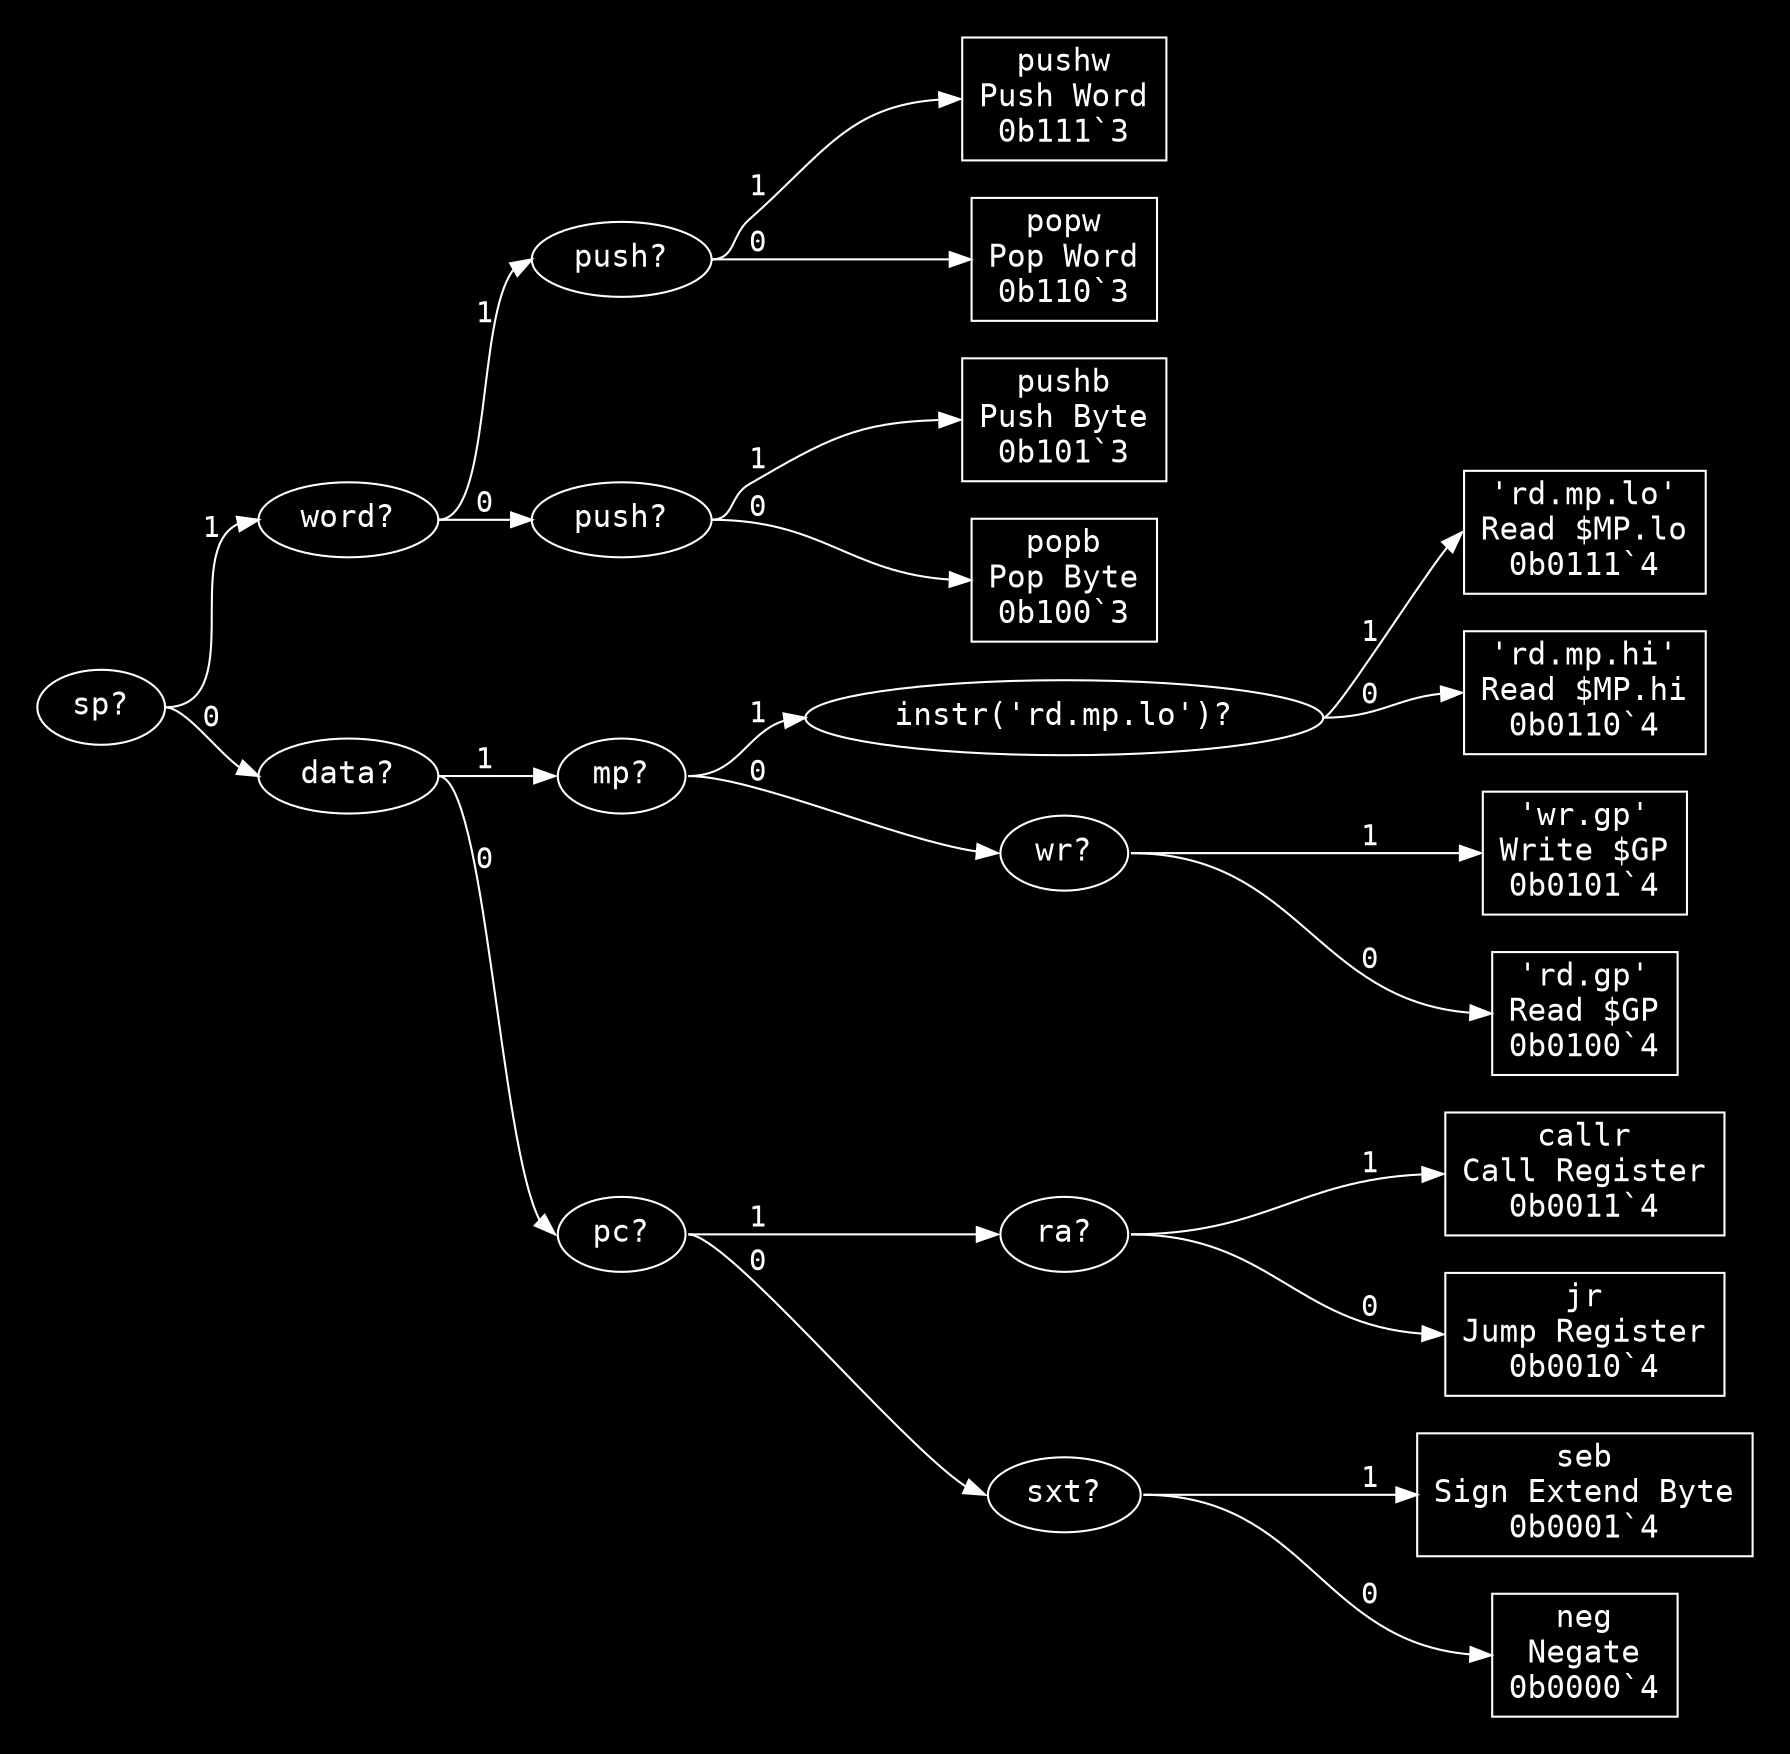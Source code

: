 digraph "Format r(_)" {
  graph [dpi = 100, bgcolor="#111", fontcolor="white", rankdir=LR, pad="0.25"];
  node [fontname = "Courier", fontsize="15pt", color="white", fontcolor="white"];
  edge [fontname = "Courier", color="white", fontcolor="white"];
  "sp_4114254" [label = "sp?", shape = ellipse];
  "sp_4114254":e -> "word_16344652":w [label = "1"];
  "sp_4114254":e -> "data_8521026":w [label = "0"];
  "word_16344652" [label = "word?", shape = ellipse];
  "word_16344652":e -> "push_16362597":w [label = "1"];
  "word_16344652":e -> "push_6658631":w [label = "0"];
  "push_16362597" [label = "push?", shape = ellipse];
  "push_16362597":e -> "pushw_9011362":w [label = "1"];
  "push_16362597":e -> "popw_1825455":w [label = "0"];
  "pushw_9011362" [label = "pushw\nPush Word\n0b111`3", shape = rectangle];
  "popw_1825455" [label = "popw\nPop Word\n0b110`3", shape = rectangle];
  "push_6658631" [label = "push?", shape = ellipse];
  "push_6658631":e -> "pushb_7132072":w [label = "1"];
  "push_6658631":e -> "popb_9607987":w [label = "0"];
  "pushb_7132072" [label = "pushb\nPush Byte\n0b101`3", shape = rectangle];
  "popb_9607987" [label = "popb\nPop Byte\n0b100`3", shape = rectangle];
  "data_8521026" [label = "data?", shape = ellipse];
  "data_8521026":e -> "mp_7826541":w [label = "1"];
  "data_8521026":e -> "pc_3994631":w [label = "0"];
  "mp_7826541" [label = "mp?", shape = ellipse];
  "mp_7826541":e -> "instr('rd.mp.lo')_304513":w [label = "1"];
  "mp_7826541":e -> "wr_16207493":w [label = "0"];
  "instr('rd.mp.lo')_304513" [label = "instr('rd.mp.lo')?", shape = ellipse];
  "instr('rd.mp.lo')_304513":e -> "'rd.mp.lo'_9626836":w [label = "1"];
  "instr('rd.mp.lo')_304513":e -> "'rd.mp.hi'_6753187":w [label = "0"];
  "'rd.mp.lo'_9626836" [label = "'rd.mp.lo'\nRead $MP.lo\n0b0111`4", shape = rectangle];
  "'rd.mp.hi'_6753187" [label = "'rd.mp.hi'\nRead $MP.hi\n0b0110`4", shape = rectangle];
  "wr_16207493" [label = "wr?", shape = ellipse];
  "wr_16207493":e -> "'wr.gp'_5110024":w [label = "1"];
  "wr_16207493":e -> "'rd.gp'_7170807":w [label = "0"];
  "'wr.gp'_5110024" [label = "'wr.gp'\nWrite $GP\n0b0101`4", shape = rectangle];
  "'rd.gp'_7170807" [label = "'rd.gp'\nRead $GP\n0b0100`4", shape = rectangle];
  "pc_3994631" [label = "pc?", shape = ellipse];
  "pc_3994631":e -> "ra_11984613":w [label = "1"];
  "pc_3994631":e -> "sxt_1516934":w [label = "0"];
  "ra_11984613" [label = "ra?", shape = ellipse];
  "ra_11984613":e -> "callr_11085822":w [label = "1"];
  "ra_11984613":e -> "jr_14350230":w [label = "0"];
  "callr_11085822" [label = "callr\nCall Register\n0b0011`4", shape = rectangle];
  "jr_14350230" [label = "jr\nJump Register\n0b0010`4", shape = rectangle];
  "sxt_1516934" [label = "sxt?", shape = ellipse];
  "sxt_1516934":e -> "seb_8359608":w [label = "1"];
  "sxt_1516934":e -> "neg_298820":w [label = "0"];
  "seb_8359608" [label = "seb\nSign Extend Byte\n0b0001`4", shape = rectangle];
  "neg_298820" [label = "neg\nNegate\n0b0000`4", shape = rectangle];
}
